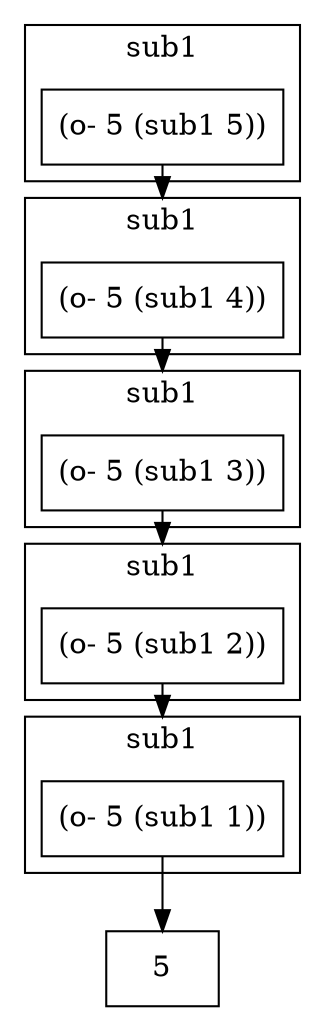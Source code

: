digraph G {
compound = true;
subgraph cluster1 {
label = "sub1";
cluster11 [ shape = box, label = "(o- 5 (sub1 5))" ];
}
subgraph cluster2 {
label = "sub1";
cluster21 [ shape = box, label = "(o- 5 (sub1 4))" ];
}
subgraph cluster3 {
label = "sub1";
cluster31 [ shape = box, label = "(o- 5 (sub1 3))" ];
}
subgraph cluster4 {
label = "sub1";
cluster41 [ shape = box, label = "(o- 5 (sub1 2))" ];
}
subgraph cluster5 {
label = "sub1";
cluster51 [ shape = box, label = "(o- 5 (sub1 1))" ];
}
finalval [shape = box, label = "5"];
cluster11 -> cluster21 [lhead=cluster2];
cluster21 -> cluster31 [lhead=cluster3];
cluster31 -> cluster41 [lhead=cluster4];
cluster41 -> cluster51 [lhead=cluster5];
cluster51 -> finalval;
}
